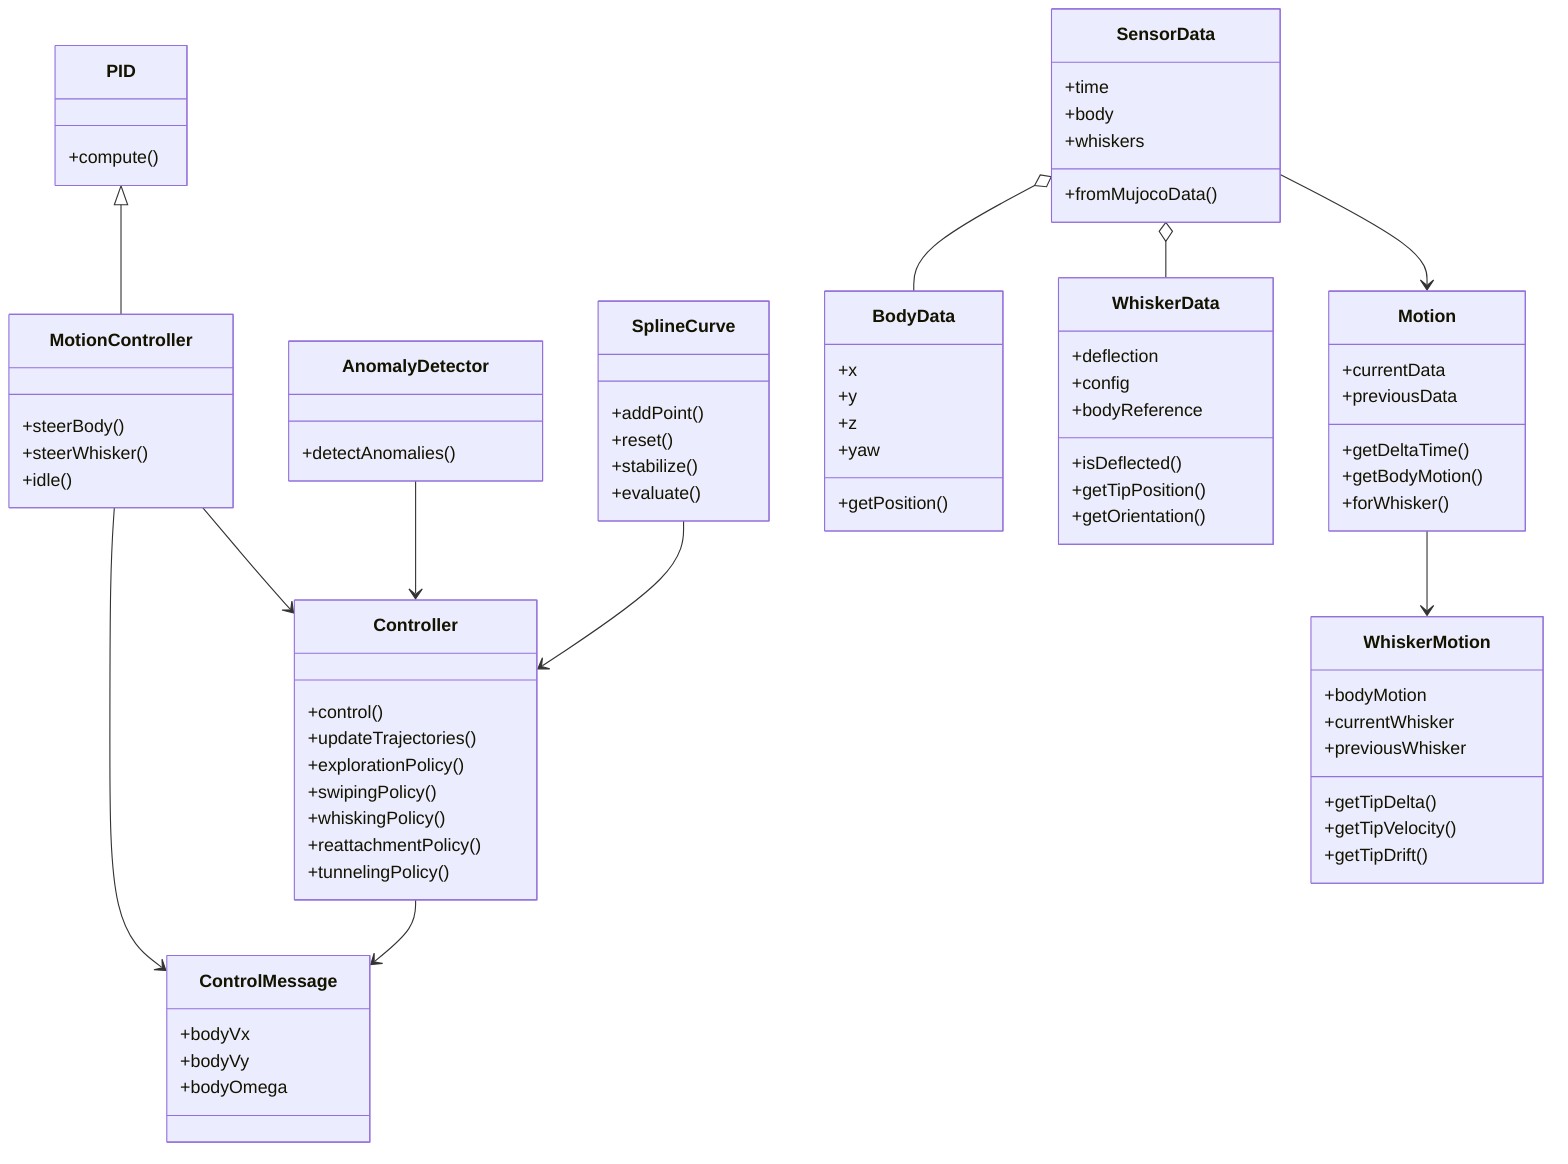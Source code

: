 classDiagram
    class PID {
      +compute()
    }
    class MotionController {
      +steerBody()
      +steerWhisker()
      +idle()
    }
    class AnomalyDetector {
      +detectAnomalies()
    }
    class SplineCurve {
      +addPoint()
      +reset()
      +stabilize()
      +evaluate()
    }
    class Controller {
      +control()
      +updateTrajectories()
      +explorationPolicy()
      +swipingPolicy()
      +whiskingPolicy()
      +reattachmentPolicy()
      +tunnelingPolicy()
    }
    class SensorData {
      +time
      +body
      +whiskers
      +fromMujocoData()
    }
    class BodyData {
      +x
      +y
      +z
      +yaw
      +getPosition()
    }
    class WhiskerData {
      +deflection
      +config
      +bodyReference
      +isDeflected()
      +getTipPosition()
      +getOrientation()
    }
    class Motion {
      +currentData
      +previousData
      +getDeltaTime()
      +getBodyMotion()
      +forWhisker()
    }
    class WhiskerMotion {
      +bodyMotion
      +currentWhisker
      +previousWhisker
      +getTipDelta()
      +getTipVelocity()
      +getTipDrift()
    }
    class ControlMessage {
      +bodyVx
      +bodyVy
      +bodyOmega
    }

    PID <|-- MotionController
    MotionController --> ControlMessage
    AnomalyDetector --> Controller
    SplineCurve --> Controller
    SensorData o-- BodyData
    SensorData o-- WhiskerData
    SensorData --> Motion
    Motion --> WhiskerMotion
    MotionController --> Controller
    Controller --> ControlMessage